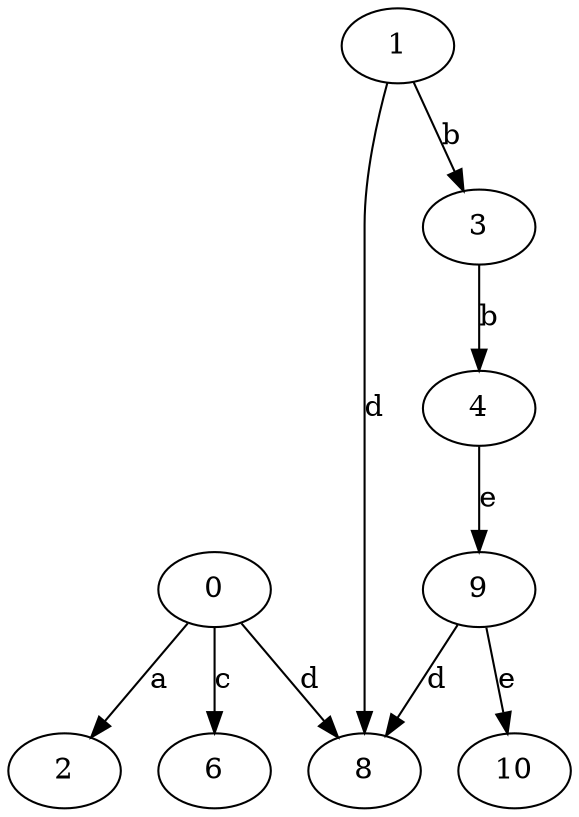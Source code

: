strict digraph  {
0;
1;
2;
3;
4;
6;
8;
9;
10;
0 -> 2  [label=a];
0 -> 6  [label=c];
0 -> 8  [label=d];
1 -> 3  [label=b];
1 -> 8  [label=d];
3 -> 4  [label=b];
4 -> 9  [label=e];
9 -> 8  [label=d];
9 -> 10  [label=e];
}
